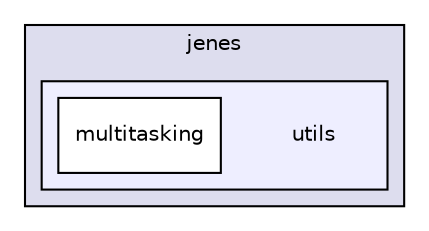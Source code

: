 digraph "C:/Users/Ayo/Desktop/jenes 2.0/src/jenes/utils" {
  compound=true
  node [ fontsize="10", fontname="Helvetica"];
  edge [ labelfontsize="10", labelfontname="Helvetica"];
  subgraph clusterdir_12f2200cf1e99b3d3381c7cc6a32cc41 {
    graph [ bgcolor="#ddddee", pencolor="black", label="jenes" fontname="Helvetica", fontsize="10", URL="dir_12f2200cf1e99b3d3381c7cc6a32cc41.html"]
  subgraph clusterdir_fba9f71ed58fee33ebb3ba606d7667cb {
    graph [ bgcolor="#eeeeff", pencolor="black", label="" URL="dir_fba9f71ed58fee33ebb3ba606d7667cb.html"];
    dir_fba9f71ed58fee33ebb3ba606d7667cb [shape=plaintext label="utils"];
    dir_4abcc20f3f4315bb8cacf03180c799b0 [shape=box label="multitasking" color="black" fillcolor="white" style="filled" URL="dir_4abcc20f3f4315bb8cacf03180c799b0.html"];
  }
  }
}
